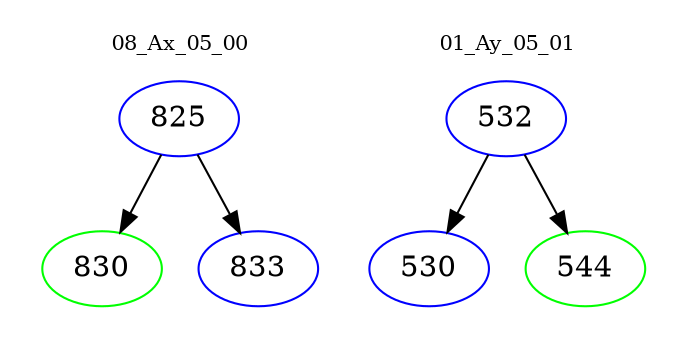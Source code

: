 digraph{
subgraph cluster_0 {
color = white
label = "08_Ax_05_00";
fontsize=10;
T0_825 [label="825", color="blue"]
T0_825 -> T0_830 [color="black"]
T0_830 [label="830", color="green"]
T0_825 -> T0_833 [color="black"]
T0_833 [label="833", color="blue"]
}
subgraph cluster_1 {
color = white
label = "01_Ay_05_01";
fontsize=10;
T1_532 [label="532", color="blue"]
T1_532 -> T1_530 [color="black"]
T1_530 [label="530", color="blue"]
T1_532 -> T1_544 [color="black"]
T1_544 [label="544", color="green"]
}
}
